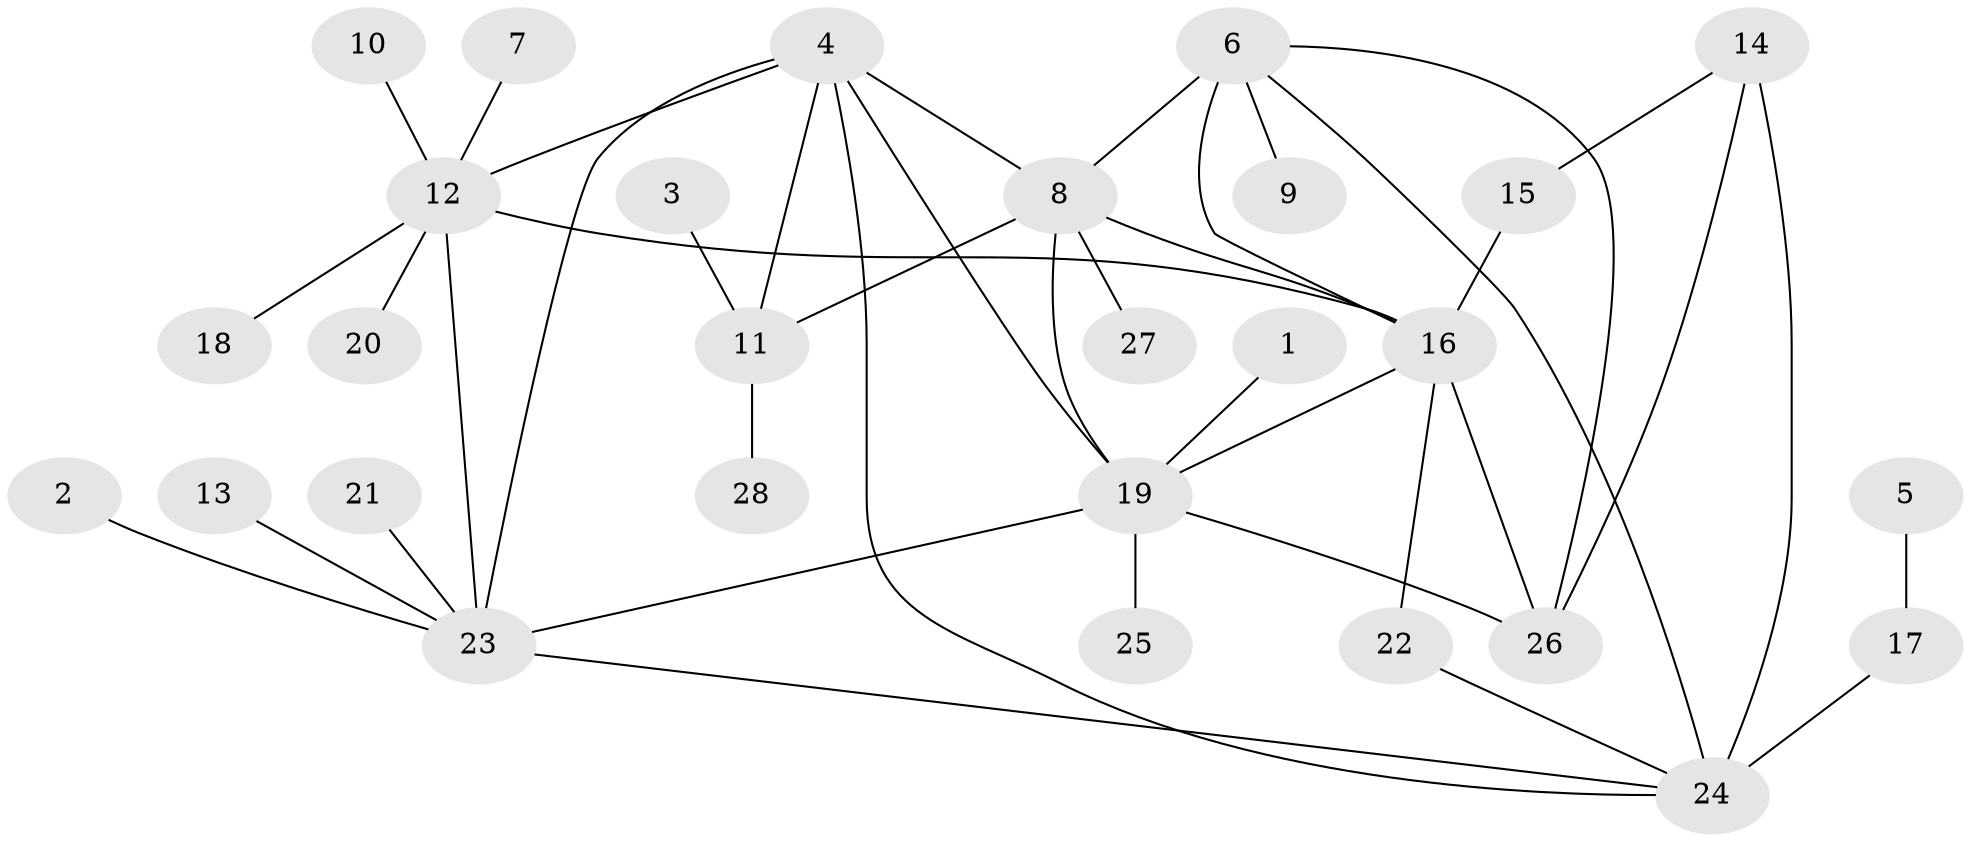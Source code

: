 // original degree distribution, {3: 0.09523809523809523, 4: 0.06349206349206349, 9: 0.07936507936507936, 5: 0.047619047619047616, 6: 0.015873015873015872, 8: 0.015873015873015872, 1: 0.5396825396825397, 2: 0.14285714285714285}
// Generated by graph-tools (version 1.1) at 2025/37/03/04/25 23:37:34]
// undirected, 28 vertices, 41 edges
graph export_dot {
  node [color=gray90,style=filled];
  1;
  2;
  3;
  4;
  5;
  6;
  7;
  8;
  9;
  10;
  11;
  12;
  13;
  14;
  15;
  16;
  17;
  18;
  19;
  20;
  21;
  22;
  23;
  24;
  25;
  26;
  27;
  28;
  1 -- 19 [weight=1.0];
  2 -- 23 [weight=1.0];
  3 -- 11 [weight=1.0];
  4 -- 8 [weight=1.0];
  4 -- 11 [weight=1.0];
  4 -- 12 [weight=1.0];
  4 -- 19 [weight=1.0];
  4 -- 23 [weight=1.0];
  4 -- 24 [weight=1.0];
  5 -- 17 [weight=1.0];
  6 -- 8 [weight=2.0];
  6 -- 9 [weight=1.0];
  6 -- 16 [weight=1.0];
  6 -- 24 [weight=1.0];
  6 -- 26 [weight=1.0];
  7 -- 12 [weight=1.0];
  8 -- 11 [weight=1.0];
  8 -- 16 [weight=1.0];
  8 -- 19 [weight=1.0];
  8 -- 27 [weight=1.0];
  10 -- 12 [weight=1.0];
  11 -- 28 [weight=1.0];
  12 -- 16 [weight=1.0];
  12 -- 18 [weight=1.0];
  12 -- 20 [weight=1.0];
  12 -- 23 [weight=1.0];
  13 -- 23 [weight=1.0];
  14 -- 15 [weight=1.0];
  14 -- 24 [weight=2.0];
  14 -- 26 [weight=1.0];
  15 -- 16 [weight=2.0];
  16 -- 19 [weight=1.0];
  16 -- 22 [weight=1.0];
  16 -- 26 [weight=2.0];
  17 -- 24 [weight=1.0];
  19 -- 23 [weight=1.0];
  19 -- 25 [weight=1.0];
  19 -- 26 [weight=1.0];
  21 -- 23 [weight=1.0];
  22 -- 24 [weight=1.0];
  23 -- 24 [weight=1.0];
}
